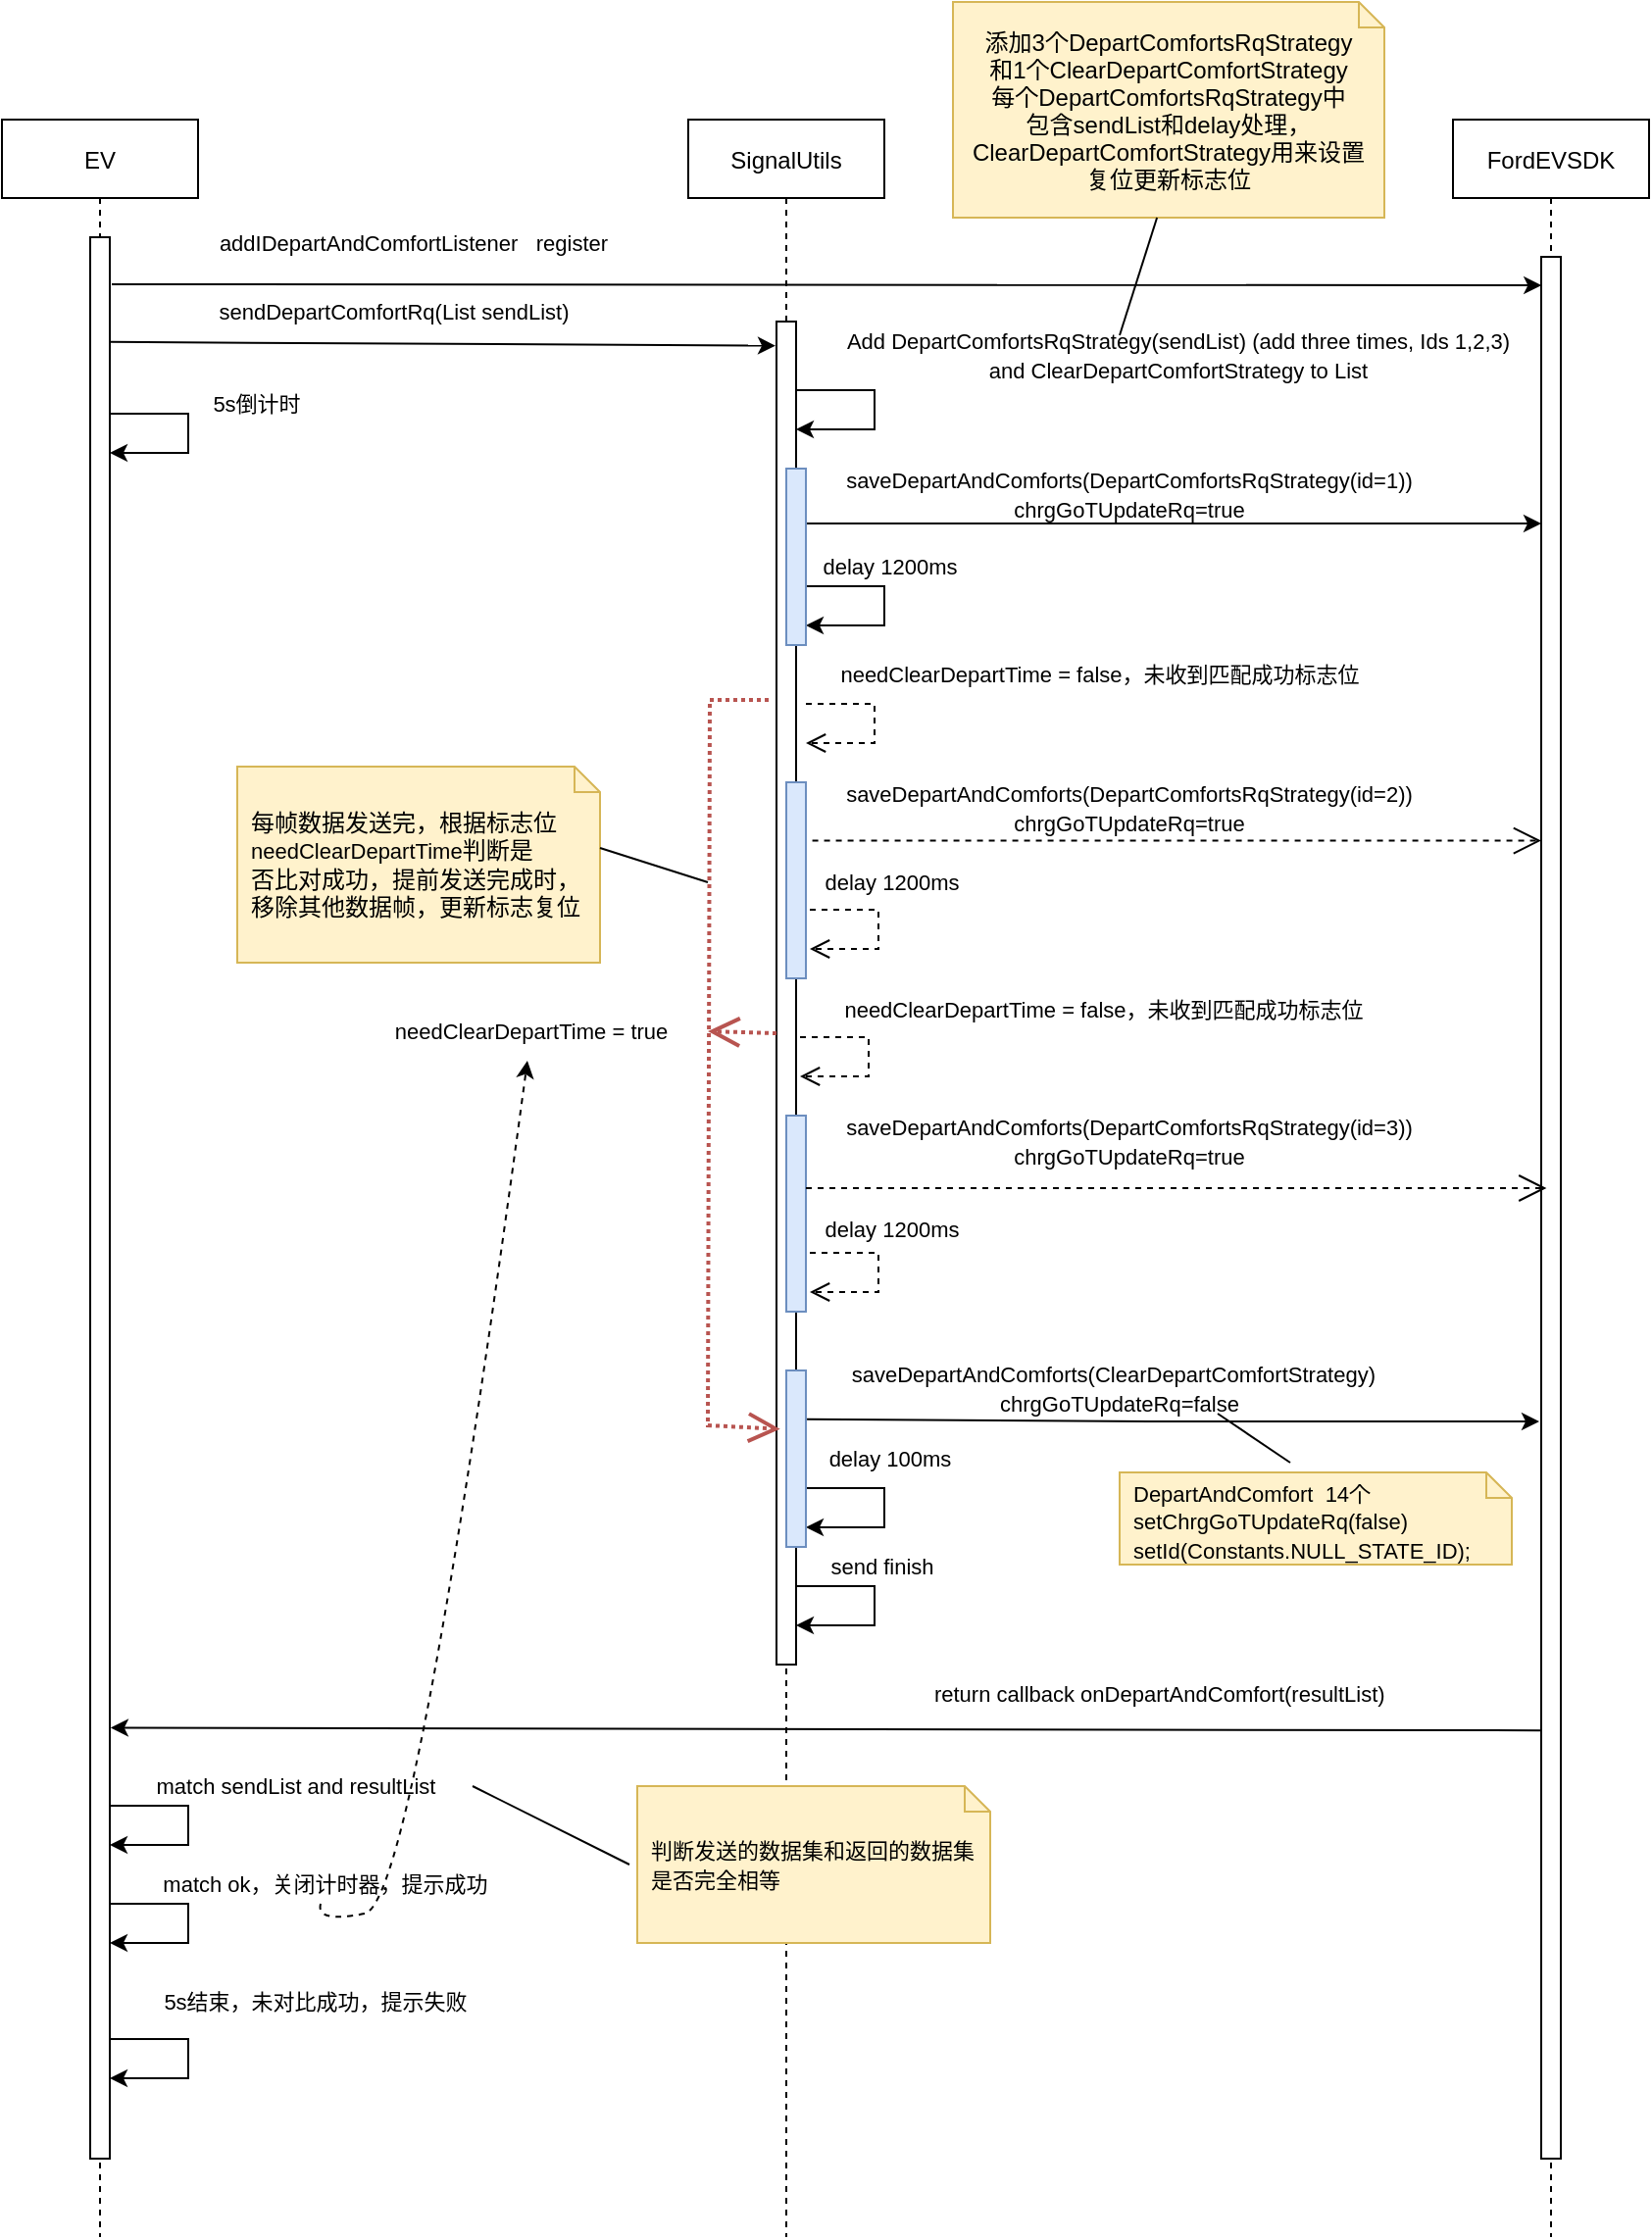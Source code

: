 <mxfile version="17.1.3" type="github" pages="2">
  <diagram id="kgpKYQtTHZ0yAKxKKP6v" name="按时发出">
    <mxGraphModel dx="946" dy="487" grid="1" gridSize="10" guides="1" tooltips="1" connect="1" arrows="1" fold="1" page="1" pageScale="1" pageWidth="827" pageHeight="1169" background="#FFFFFF" math="0" shadow="0">
      <root>
        <mxCell id="0" />
        <mxCell id="1" parent="0" />
        <mxCell id="3nuBFxr9cyL0pnOWT2aG-1" value="EV" style="shape=umlLifeline;perimeter=lifelinePerimeter;container=1;collapsible=0;recursiveResize=0;rounded=0;shadow=0;strokeWidth=1;" parent="1" vertex="1">
          <mxGeometry y="80" width="100" height="1080" as="geometry" />
        </mxCell>
        <mxCell id="3nuBFxr9cyL0pnOWT2aG-2" value="" style="points=[];perimeter=orthogonalPerimeter;rounded=0;shadow=0;strokeWidth=1;" parent="3nuBFxr9cyL0pnOWT2aG-1" vertex="1">
          <mxGeometry x="45" y="60" width="10" height="980" as="geometry" />
        </mxCell>
        <object label="" custom="guaiwuai" placeholders="1" id="u33PJABIVeBGlyHbXben-40">
          <mxCell style="endArrow=classic;html=1;rounded=0;" parent="3nuBFxr9cyL0pnOWT2aG-1" edge="1">
            <mxGeometry width="50" height="50" relative="1" as="geometry">
              <mxPoint x="55" y="860" as="sourcePoint" />
              <mxPoint x="55" y="880" as="targetPoint" />
              <Array as="points">
                <mxPoint x="95" y="860" />
                <mxPoint x="95" y="880" />
              </Array>
            </mxGeometry>
          </mxCell>
        </object>
        <object label="" custom="guaiwuai" placeholders="1" id="u33PJABIVeBGlyHbXben-51">
          <mxCell style="endArrow=classic;html=1;rounded=0;" parent="3nuBFxr9cyL0pnOWT2aG-1" edge="1">
            <mxGeometry width="50" height="50" relative="1" as="geometry">
              <mxPoint x="55" y="150" as="sourcePoint" />
              <mxPoint x="55" y="170" as="targetPoint" />
              <Array as="points">
                <mxPoint x="95" y="150" />
                <mxPoint x="95" y="170" />
              </Array>
            </mxGeometry>
          </mxCell>
        </object>
        <object label="" custom="guaiwuai" placeholders="1" id="u33PJABIVeBGlyHbXben-52">
          <mxCell style="endArrow=classic;html=1;rounded=0;" parent="3nuBFxr9cyL0pnOWT2aG-1" edge="1">
            <mxGeometry width="50" height="50" relative="1" as="geometry">
              <mxPoint x="55" y="979" as="sourcePoint" />
              <mxPoint x="55" y="999" as="targetPoint" />
              <Array as="points">
                <mxPoint x="95" y="979" />
                <mxPoint x="95" y="999" />
              </Array>
            </mxGeometry>
          </mxCell>
        </object>
        <mxCell id="3nuBFxr9cyL0pnOWT2aG-5" value="SignalUtils" style="shape=umlLifeline;perimeter=lifelinePerimeter;container=1;collapsible=0;recursiveResize=0;rounded=0;shadow=0;strokeWidth=1;" parent="1" vertex="1">
          <mxGeometry x="350" y="80" width="100" height="1080" as="geometry" />
        </mxCell>
        <mxCell id="3nuBFxr9cyL0pnOWT2aG-6" value="" style="points=[];perimeter=orthogonalPerimeter;rounded=0;shadow=0;strokeWidth=1;" parent="3nuBFxr9cyL0pnOWT2aG-5" vertex="1">
          <mxGeometry x="45" y="103" width="10" height="685" as="geometry" />
        </mxCell>
        <mxCell id="We_G-KZyb0YQPLkmT-2E-84" value="" style="html=1;verticalAlign=bottom;endArrow=open;dashed=1;endSize=8;rounded=0;labelBackgroundColor=none;fontFamily=Verdana;fontSize=12;fontColor=#000000;" parent="3nuBFxr9cyL0pnOWT2aG-5" edge="1">
          <mxGeometry relative="1" as="geometry">
            <mxPoint x="60" y="298" as="sourcePoint" />
            <mxPoint x="60" y="318" as="targetPoint" />
            <Array as="points">
              <mxPoint x="95" y="298" />
              <mxPoint x="95" y="318" />
            </Array>
          </mxGeometry>
        </mxCell>
        <object label="" custom="guaiwuai" placeholders="1" id="-BcTEHxaipuHjrKjKRAh-2">
          <mxCell style="endArrow=classic;html=1;rounded=0;" parent="3nuBFxr9cyL0pnOWT2aG-5" edge="1">
            <mxGeometry width="50" height="50" relative="1" as="geometry">
              <mxPoint x="60" y="238" as="sourcePoint" />
              <mxPoint x="60" y="258" as="targetPoint" />
              <Array as="points">
                <mxPoint x="100" y="238" />
                <mxPoint x="100" y="258" />
              </Array>
            </mxGeometry>
          </mxCell>
        </object>
        <object label="" custom="guaiwuai" placeholders="1" id="u33PJABIVeBGlyHbXben-1">
          <mxCell style="endArrow=classic;html=1;rounded=0;" parent="3nuBFxr9cyL0pnOWT2aG-5" edge="1">
            <mxGeometry width="50" height="50" relative="1" as="geometry">
              <mxPoint x="55.0" y="138" as="sourcePoint" />
              <mxPoint x="55.0" y="158" as="targetPoint" />
              <Array as="points">
                <mxPoint x="95" y="138" />
                <mxPoint x="95" y="158" />
              </Array>
            </mxGeometry>
          </mxCell>
        </object>
        <mxCell id="u33PJABIVeBGlyHbXben-8" value="" style="html=1;verticalAlign=bottom;endArrow=open;dashed=1;endSize=8;rounded=0;labelBackgroundColor=none;fontFamily=Verdana;fontSize=12;fontColor=#000000;" parent="3nuBFxr9cyL0pnOWT2aG-5" edge="1">
          <mxGeometry relative="1" as="geometry">
            <mxPoint x="62" y="403" as="sourcePoint" />
            <mxPoint x="62" y="423" as="targetPoint" />
            <Array as="points">
              <mxPoint x="97" y="403" />
              <mxPoint x="97" y="423" />
            </Array>
          </mxGeometry>
        </mxCell>
        <mxCell id="u33PJABIVeBGlyHbXben-11" value="" style="html=1;verticalAlign=bottom;endArrow=open;dashed=1;endSize=8;rounded=0;labelBackgroundColor=none;fontFamily=Verdana;fontSize=12;fontColor=#000000;" parent="3nuBFxr9cyL0pnOWT2aG-5" edge="1">
          <mxGeometry relative="1" as="geometry">
            <mxPoint x="57" y="468" as="sourcePoint" />
            <mxPoint x="57" y="488" as="targetPoint" />
            <Array as="points">
              <mxPoint x="92" y="468" />
              <mxPoint x="92" y="488" />
            </Array>
          </mxGeometry>
        </mxCell>
        <mxCell id="u33PJABIVeBGlyHbXben-15" value="" style="html=1;verticalAlign=bottom;endArrow=open;dashed=1;endSize=8;rounded=0;labelBackgroundColor=none;fontFamily=Verdana;fontSize=12;fontColor=#000000;" parent="3nuBFxr9cyL0pnOWT2aG-5" edge="1">
          <mxGeometry relative="1" as="geometry">
            <mxPoint x="62" y="578" as="sourcePoint" />
            <mxPoint x="62" y="598" as="targetPoint" />
            <Array as="points">
              <mxPoint x="97" y="578" />
              <mxPoint x="97" y="598" />
            </Array>
          </mxGeometry>
        </mxCell>
        <object label="" custom="guaiwuai" placeholders="1" id="u33PJABIVeBGlyHbXben-22">
          <mxCell style="endArrow=classic;html=1;rounded=0;" parent="3nuBFxr9cyL0pnOWT2aG-5" edge="1">
            <mxGeometry width="50" height="50" relative="1" as="geometry">
              <mxPoint x="60" y="698" as="sourcePoint" />
              <mxPoint x="60" y="718" as="targetPoint" />
              <Array as="points">
                <mxPoint x="100" y="698" />
                <mxPoint x="100" y="718" />
              </Array>
            </mxGeometry>
          </mxCell>
        </object>
        <mxCell id="u33PJABIVeBGlyHbXben-25" value="" style="endArrow=open;endSize=12;dashed=1;html=1;rounded=0;horizontal=1;fontColor=default;labelBackgroundColor=#00CCCC;fillColor=#f8cecc;strokeColor=#b85450;strokeWidth=2;dashPattern=1 1;entryX=-0.314;entryY=0.332;entryDx=0;entryDy=0;entryPerimeter=0;" parent="3nuBFxr9cyL0pnOWT2aG-5" target="u33PJABIVeBGlyHbXben-31" edge="1">
          <mxGeometry x="-0.037" y="-80" width="160" relative="1" as="geometry">
            <mxPoint x="41" y="296" as="sourcePoint" />
            <mxPoint x="44" y="661.75" as="targetPoint" />
            <Array as="points">
              <mxPoint x="11" y="296" />
              <mxPoint x="10" y="666" />
            </Array>
            <mxPoint y="1" as="offset" />
          </mxGeometry>
        </mxCell>
        <mxCell id="u33PJABIVeBGlyHbXben-26" value="" style="endArrow=open;endSize=12;dashed=1;html=1;rounded=0;fillColor=#f8cecc;strokeColor=#b85450;strokeWidth=2;dashPattern=1 1;" parent="3nuBFxr9cyL0pnOWT2aG-5" edge="1">
          <mxGeometry width="160" relative="1" as="geometry">
            <mxPoint x="45" y="466" as="sourcePoint" />
            <mxPoint x="10" y="465" as="targetPoint" />
          </mxGeometry>
        </mxCell>
        <mxCell id="u33PJABIVeBGlyHbXben-30" value="" style="points=[];perimeter=orthogonalPerimeter;rounded=0;shadow=0;strokeWidth=1;fillColor=#dae8fc;strokeColor=#6c8ebf;" parent="3nuBFxr9cyL0pnOWT2aG-5" vertex="1">
          <mxGeometry x="50" y="508" width="10" height="100" as="geometry" />
        </mxCell>
        <mxCell id="u33PJABIVeBGlyHbXben-31" value="" style="points=[];perimeter=orthogonalPerimeter;rounded=0;shadow=0;strokeWidth=1;fillColor=#dae8fc;strokeColor=#6c8ebf;" parent="3nuBFxr9cyL0pnOWT2aG-5" vertex="1">
          <mxGeometry x="50" y="638" width="10" height="90" as="geometry" />
        </mxCell>
        <object label="" custom="guaiwuai" placeholders="1" id="u33PJABIVeBGlyHbXben-34">
          <mxCell style="endArrow=classic;html=1;rounded=0;" parent="3nuBFxr9cyL0pnOWT2aG-5" edge="1">
            <mxGeometry width="50" height="50" relative="1" as="geometry">
              <mxPoint x="55" y="748" as="sourcePoint" />
              <mxPoint x="55" y="768" as="targetPoint" />
              <Array as="points">
                <mxPoint x="95" y="748" />
                <mxPoint x="95" y="768" />
              </Array>
            </mxGeometry>
          </mxCell>
        </object>
        <mxCell id="We_G-KZyb0YQPLkmT-2E-6" value="FordEVSDK" style="shape=umlLifeline;perimeter=lifelinePerimeter;container=1;collapsible=0;recursiveResize=0;rounded=0;shadow=0;strokeWidth=1;" parent="1" vertex="1">
          <mxGeometry x="740" y="80" width="100" height="1080" as="geometry" />
        </mxCell>
        <mxCell id="We_G-KZyb0YQPLkmT-2E-7" value="" style="points=[];perimeter=orthogonalPerimeter;rounded=0;shadow=0;strokeWidth=1;" parent="We_G-KZyb0YQPLkmT-2E-6" vertex="1">
          <mxGeometry x="45" y="70" width="10" height="970" as="geometry" />
        </mxCell>
        <mxCell id="We_G-KZyb0YQPLkmT-2E-46" value="&lt;span style=&quot;font-size: 11px ; background-color: rgb(255 , 255 , 255) ; line-height: 1.2&quot;&gt;&lt;font face=&quot;Helvetica&quot; style=&quot;line-height: 1&quot;&gt;sendDepartComfortRq(List sendList)&lt;/font&gt;&lt;/span&gt;" style="text;html=1;strokeColor=none;fillColor=none;align=center;verticalAlign=middle;whiteSpace=wrap;rounded=0;labelBackgroundColor=none;fontFamily=Verdana;fontColor=default;" parent="1" vertex="1">
          <mxGeometry x="90" y="165" width="220" height="25" as="geometry" />
        </mxCell>
        <mxCell id="We_G-KZyb0YQPLkmT-2E-49" value="" style="endArrow=classic;html=1;rounded=0;labelBackgroundColor=none;fontFamily=Helvetica;fontColor=default;" parent="1" edge="1">
          <mxGeometry width="50" height="50" relative="1" as="geometry">
            <mxPoint x="405.0" y="286" as="sourcePoint" />
            <mxPoint x="785" y="286" as="targetPoint" />
            <Array as="points">
              <mxPoint x="575" y="286" />
            </Array>
          </mxGeometry>
        </mxCell>
        <mxCell id="We_G-KZyb0YQPLkmT-2E-53" value="&lt;span style=&quot;font-family: &amp;quot;helvetica&amp;quot; ; font-size: 11px&quot;&gt;Add DepartComfortsRqStrategy(sendList) (add three times, Ids 1,2,3)&lt;br&gt;&lt;/span&gt;&lt;span style=&quot;font-family: &amp;quot;helvetica&amp;quot; ; font-size: 11px&quot;&gt;and ClearDepartComfortStrategy to&amp;nbsp;&lt;/span&gt;&lt;span style=&quot;font-family: &amp;quot;helvetica&amp;quot; ; font-size: 11px&quot;&gt;List&lt;/span&gt;" style="text;html=1;strokeColor=none;fillColor=none;align=center;verticalAlign=middle;whiteSpace=wrap;rounded=0;labelBackgroundColor=none;fontFamily=Verdana;fontColor=default;" parent="1" vertex="1">
          <mxGeometry x="410" y="185" width="380" height="30" as="geometry" />
        </mxCell>
        <mxCell id="We_G-KZyb0YQPLkmT-2E-56" value="" style="endArrow=classic;html=1;rounded=0;labelBackgroundColor=none;fontFamily=Helvetica;fontColor=default;entryX=-0.05;entryY=0.018;entryDx=0;entryDy=0;entryPerimeter=0;exitX=1.2;exitY=0.097;exitDx=0;exitDy=0;exitPerimeter=0;" parent="1" target="3nuBFxr9cyL0pnOWT2aG-6" edge="1">
          <mxGeometry width="50" height="50" relative="1" as="geometry">
            <mxPoint x="55" y="193.43" as="sourcePoint" />
            <mxPoint x="393" y="194.44" as="targetPoint" />
          </mxGeometry>
        </mxCell>
        <mxCell id="We_G-KZyb0YQPLkmT-2E-61" value="&lt;span style=&quot;font-size: 11px ; background-color: rgb(255 , 255 , 255) ; line-height: 1.2&quot;&gt;&lt;font face=&quot;Helvetica&quot; style=&quot;line-height: 1&quot;&gt;saveDepartAndComforts(DepartComfortsRqStrategy(id=1)) chrgGoTUpdateRq=true&lt;/font&gt;&lt;/span&gt;" style="text;html=1;strokeColor=none;fillColor=none;align=center;verticalAlign=middle;whiteSpace=wrap;rounded=0;labelBackgroundColor=none;fontFamily=Verdana;fontColor=default;" parent="1" vertex="1">
          <mxGeometry x="400" y="258" width="350" height="25" as="geometry" />
        </mxCell>
        <mxCell id="We_G-KZyb0YQPLkmT-2E-74" value="&lt;span style=&quot;font-size: 11px ; background-color: rgb(255 , 255 , 255) ; line-height: 1.2&quot;&gt;&lt;font face=&quot;Helvetica&quot; style=&quot;line-height: 1&quot;&gt;delay 1200ms&lt;/font&gt;&lt;/span&gt;" style="text;html=1;strokeColor=none;fillColor=none;align=center;verticalAlign=middle;whiteSpace=wrap;rounded=0;labelBackgroundColor=none;fontFamily=Verdana;fontColor=default;" parent="1" vertex="1">
          <mxGeometry x="413" y="297.38" width="80" height="21.25" as="geometry" />
        </mxCell>
        <mxCell id="u33PJABIVeBGlyHbXben-2" value="&lt;span style=&quot;font-size: 11px ; background-color: rgb(255 , 255 , 255) ; line-height: 1.2&quot;&gt;&lt;font face=&quot;Helvetica&quot; style=&quot;line-height: 1&quot;&gt;needClearDepartTime = false，未收到匹配成功标志位&lt;/font&gt;&lt;/span&gt;" style="text;html=1;strokeColor=none;fillColor=none;align=center;verticalAlign=middle;whiteSpace=wrap;rounded=0;labelBackgroundColor=none;fontFamily=Verdana;fontColor=default;" parent="1" vertex="1">
          <mxGeometry x="410" y="348" width="300" height="30" as="geometry" />
        </mxCell>
        <mxCell id="u33PJABIVeBGlyHbXben-4" value="&lt;span style=&quot;font-size: 11px ; background-color: rgb(255 , 255 , 255) ; line-height: 1.2&quot;&gt;&lt;font face=&quot;Helvetica&quot; style=&quot;line-height: 1&quot;&gt;saveDepartAndComforts(DepartComfortsRqStrategy(id=2)) chrgGoTUpdateRq=true&lt;/font&gt;&lt;/span&gt;" style="text;html=1;strokeColor=none;fillColor=none;align=center;verticalAlign=middle;whiteSpace=wrap;rounded=0;labelBackgroundColor=none;fontFamily=Verdana;fontColor=default;" parent="1" vertex="1">
          <mxGeometry x="400" y="418" width="350" height="25" as="geometry" />
        </mxCell>
        <mxCell id="u33PJABIVeBGlyHbXben-5" value="" style="endArrow=open;endSize=12;dashed=1;html=1;rounded=0;exitX=1.229;exitY=0.84;exitDx=0;exitDy=0;exitPerimeter=0;" parent="1" edge="1">
          <mxGeometry width="160" relative="1" as="geometry">
            <mxPoint x="407.29" y="447.8" as="sourcePoint" />
            <mxPoint x="785" y="447.8" as="targetPoint" />
          </mxGeometry>
        </mxCell>
        <mxCell id="u33PJABIVeBGlyHbXben-7" value="&lt;span style=&quot;font-size: 11px ; background-color: rgb(255 , 255 , 255) ; line-height: 1.2&quot;&gt;&lt;font face=&quot;Helvetica&quot; style=&quot;line-height: 1&quot;&gt;delay 1200ms&lt;/font&gt;&lt;/span&gt;" style="text;html=1;strokeColor=none;fillColor=none;align=center;verticalAlign=middle;whiteSpace=wrap;rounded=0;labelBackgroundColor=none;fontFamily=Verdana;fontColor=default;" parent="1" vertex="1">
          <mxGeometry x="414" y="458" width="80" height="21.25" as="geometry" />
        </mxCell>
        <mxCell id="u33PJABIVeBGlyHbXben-10" value="&lt;span style=&quot;font-size: 11px ; background-color: rgb(255 , 255 , 255) ; line-height: 1.2&quot;&gt;&lt;font face=&quot;Helvetica&quot; style=&quot;line-height: 1&quot;&gt;needClearDepartTime = false，未收到匹配成功标志位&lt;/font&gt;&lt;/span&gt;" style="text;html=1;strokeColor=none;fillColor=none;align=center;verticalAlign=middle;whiteSpace=wrap;rounded=0;labelBackgroundColor=none;fontFamily=Verdana;fontColor=default;" parent="1" vertex="1">
          <mxGeometry x="412" y="519" width="300" height="30" as="geometry" />
        </mxCell>
        <mxCell id="u33PJABIVeBGlyHbXben-12" value="&lt;span style=&quot;font-size: 11px ; background-color: rgb(255 , 255 , 255) ; line-height: 1.2&quot;&gt;&lt;font face=&quot;Helvetica&quot; style=&quot;line-height: 1&quot;&gt;saveDepartAndComforts(DepartComfortsRqStrategy(id=3)) chrgGoTUpdateRq=true&lt;/font&gt;&lt;/span&gt;" style="text;html=1;strokeColor=none;fillColor=none;align=center;verticalAlign=middle;whiteSpace=wrap;rounded=0;labelBackgroundColor=none;fontFamily=Verdana;fontColor=default;" parent="1" vertex="1">
          <mxGeometry x="400" y="588" width="350" height="25" as="geometry" />
        </mxCell>
        <mxCell id="u33PJABIVeBGlyHbXben-13" value="" style="endArrow=open;endSize=12;dashed=1;html=1;rounded=0;exitX=1.229;exitY=0.84;exitDx=0;exitDy=0;exitPerimeter=0;" parent="1" edge="1">
          <mxGeometry width="160" relative="1" as="geometry">
            <mxPoint x="410.0" y="625.0" as="sourcePoint" />
            <mxPoint x="787.71" y="625.0" as="targetPoint" />
          </mxGeometry>
        </mxCell>
        <mxCell id="u33PJABIVeBGlyHbXben-14" value="&lt;span style=&quot;font-size: 11px ; background-color: rgb(255 , 255 , 255) ; line-height: 1.2&quot;&gt;&lt;font face=&quot;Helvetica&quot; style=&quot;line-height: 1&quot;&gt;delay 1200ms&lt;/font&gt;&lt;/span&gt;" style="text;html=1;strokeColor=none;fillColor=none;align=center;verticalAlign=middle;whiteSpace=wrap;rounded=0;labelBackgroundColor=none;fontFamily=Verdana;fontColor=default;" parent="1" vertex="1">
          <mxGeometry x="414" y="635" width="80" height="21.25" as="geometry" />
        </mxCell>
        <mxCell id="u33PJABIVeBGlyHbXben-16" value="&lt;span style=&quot;font-size: 11px ; background-color: rgb(255 , 255 , 255) ; line-height: 1.2&quot;&gt;&lt;font face=&quot;Helvetica&quot; style=&quot;line-height: 1&quot;&gt;saveDepartAndComforts(ClearDepartComfortStrategy)&amp;nbsp;&amp;nbsp;&lt;br&gt;chrgGoTUpdateRq=false&lt;br&gt;&lt;/font&gt;&lt;/span&gt;" style="text;html=1;strokeColor=none;fillColor=none;align=center;verticalAlign=middle;whiteSpace=wrap;rounded=0;labelBackgroundColor=none;fontFamily=Verdana;fontColor=default;" parent="1" vertex="1">
          <mxGeometry x="420" y="712" width="300" height="30" as="geometry" />
        </mxCell>
        <mxCell id="u33PJABIVeBGlyHbXben-17" value="" style="endArrow=classic;html=1;rounded=0;labelBackgroundColor=none;fontFamily=Helvetica;fontColor=default;exitX=1.053;exitY=0.21;exitDx=0;exitDy=0;exitPerimeter=0;" parent="1" edge="1">
          <mxGeometry width="50" height="50" relative="1" as="geometry">
            <mxPoint x="410.53" y="742.9" as="sourcePoint" />
            <mxPoint x="784" y="744" as="targetPoint" />
            <Array as="points">
              <mxPoint x="585" y="744" />
            </Array>
          </mxGeometry>
        </mxCell>
        <mxCell id="u33PJABIVeBGlyHbXben-20" value="&lt;span style=&quot;font-size: 11px ; background-color: rgb(255 , 255 , 255) ; line-height: 1.2&quot;&gt;&lt;font face=&quot;Helvetica&quot; style=&quot;line-height: 1&quot;&gt;delay 100ms&lt;/font&gt;&lt;/span&gt;" style="text;html=1;strokeColor=none;fillColor=none;align=center;verticalAlign=middle;whiteSpace=wrap;rounded=0;labelBackgroundColor=none;fontFamily=Verdana;fontColor=default;" parent="1" vertex="1">
          <mxGeometry x="408" y="753" width="90" height="20" as="geometry" />
        </mxCell>
        <mxCell id="u33PJABIVeBGlyHbXben-27" value="&lt;span style=&quot;font-size: 11px ; background-color: rgb(255 , 255 , 255)&quot;&gt;needClearDepartTime = true&lt;/span&gt;" style="text;html=1;strokeColor=none;fillColor=none;align=center;verticalAlign=middle;whiteSpace=wrap;rounded=0;fontColor=default;" parent="1" vertex="1">
          <mxGeometry x="190" y="530" width="160" height="30" as="geometry" />
        </mxCell>
        <mxCell id="3nuBFxr9cyL0pnOWT2aG-4" value="" style="points=[];perimeter=orthogonalPerimeter;rounded=0;shadow=0;strokeWidth=1;fillColor=#dae8fc;strokeColor=#6c8ebf;" parent="1" vertex="1">
          <mxGeometry x="400" y="258" width="10" height="90" as="geometry" />
        </mxCell>
        <mxCell id="u33PJABIVeBGlyHbXben-29" value="" style="points=[];perimeter=orthogonalPerimeter;rounded=0;shadow=0;strokeWidth=1;fillColor=#dae8fc;strokeColor=#6c8ebf;" parent="1" vertex="1">
          <mxGeometry x="400" y="418" width="10" height="100" as="geometry" />
        </mxCell>
        <mxCell id="u33PJABIVeBGlyHbXben-33" value="" style="endArrow=classic;html=1;rounded=1;labelBackgroundColor=#00CCCC;labelBorderColor=#FF00FF;fontColor=default;strokeWidth=1;entryX=1.043;entryY=0.848;entryDx=0;entryDy=0;entryPerimeter=0;exitX=0.043;exitY=0.922;exitDx=0;exitDy=0;exitPerimeter=0;" parent="1" edge="1">
          <mxGeometry width="50" height="50" relative="1" as="geometry">
            <mxPoint x="785.43" y="901.6" as="sourcePoint" />
            <mxPoint x="55.43" y="900.24" as="targetPoint" />
          </mxGeometry>
        </mxCell>
        <mxCell id="u33PJABIVeBGlyHbXben-35" value="&lt;font face=&quot;Helvetica&quot;&gt;&lt;span style=&quot;font-size: 11px ; background-color: rgb(255 , 255 , 255)&quot;&gt;send finish&lt;/span&gt;&lt;/font&gt;" style="text;html=1;strokeColor=none;fillColor=none;align=center;verticalAlign=middle;whiteSpace=wrap;rounded=0;labelBackgroundColor=none;fontFamily=Verdana;fontColor=default;" parent="1" vertex="1">
          <mxGeometry x="404" y="808" width="90" height="20" as="geometry" />
        </mxCell>
        <mxCell id="u33PJABIVeBGlyHbXben-36" value="" style="endArrow=classic;html=1;rounded=0;labelBackgroundColor=none;fontFamily=Helvetica;fontColor=default;exitX=1.2;exitY=0.097;exitDx=0;exitDy=0;exitPerimeter=0;entryX=0.012;entryY=0.015;entryDx=0;entryDy=0;entryPerimeter=0;" parent="1" target="We_G-KZyb0YQPLkmT-2E-7" edge="1">
          <mxGeometry width="50" height="50" relative="1" as="geometry">
            <mxPoint x="56" y="163.99" as="sourcePoint" />
            <mxPoint x="780" y="164" as="targetPoint" />
          </mxGeometry>
        </mxCell>
        <mxCell id="u33PJABIVeBGlyHbXben-37" value="&lt;span style=&quot;font-size: 11px ; background-color: rgb(255 , 255 , 255) ; line-height: 1.2&quot;&gt;&lt;font face=&quot;Helvetica&quot; style=&quot;line-height: 1&quot;&gt;addIDepartAndComfortListener&amp;nbsp; &amp;nbsp;register&lt;/font&gt;&lt;/span&gt;" style="text;html=1;strokeColor=none;fillColor=none;align=center;verticalAlign=middle;whiteSpace=wrap;rounded=0;labelBackgroundColor=none;fontFamily=Verdana;fontColor=default;" parent="1" vertex="1">
          <mxGeometry x="80" y="130" width="260" height="25" as="geometry" />
        </mxCell>
        <mxCell id="u33PJABIVeBGlyHbXben-39" value="&lt;span style=&quot;font-size: 11px ; background-color: rgb(255 , 255 , 255) ; line-height: 1.2&quot;&gt;&lt;font face=&quot;Helvetica&quot; style=&quot;line-height: 1&quot;&gt;return callback onDepartAndComfort(resultList)&amp;nbsp; &amp;nbsp;&lt;br&gt;&lt;/font&gt;&lt;/span&gt;" style="text;html=1;strokeColor=none;fillColor=none;align=center;verticalAlign=middle;whiteSpace=wrap;rounded=0;labelBackgroundColor=none;fontFamily=Verdana;fontColor=default;" parent="1" vertex="1">
          <mxGeometry x="400" y="870" width="390" height="25" as="geometry" />
        </mxCell>
        <mxCell id="u33PJABIVeBGlyHbXben-41" value="&lt;font face=&quot;Helvetica&quot;&gt;&lt;span style=&quot;font-size: 11px&quot;&gt;match sendList and resultList&lt;/span&gt;&lt;/font&gt;" style="text;html=1;strokeColor=none;fillColor=none;align=center;verticalAlign=middle;whiteSpace=wrap;rounded=0;labelBackgroundColor=none;fontFamily=Verdana;fontColor=default;" parent="1" vertex="1">
          <mxGeometry x="60" y="920" width="180" height="20" as="geometry" />
        </mxCell>
        <object label="" custom="guaiwuai" placeholders="1" id="u33PJABIVeBGlyHbXben-42">
          <mxCell style="endArrow=classic;html=1;rounded=0;" parent="1" edge="1">
            <mxGeometry width="50" height="50" relative="1" as="geometry">
              <mxPoint x="55" y="990" as="sourcePoint" />
              <mxPoint x="55" y="1010" as="targetPoint" />
              <Array as="points">
                <mxPoint x="95" y="990" />
                <mxPoint x="95" y="1010" />
              </Array>
            </mxGeometry>
          </mxCell>
        </object>
        <mxCell id="u33PJABIVeBGlyHbXben-43" value="&lt;font face=&quot;Helvetica&quot;&gt;&lt;span style=&quot;font-size: 11px&quot;&gt;match ok，关闭计时器，提示成功&lt;/span&gt;&lt;/font&gt;" style="text;html=1;strokeColor=none;fillColor=none;align=center;verticalAlign=middle;whiteSpace=wrap;rounded=0;labelBackgroundColor=none;fontFamily=Verdana;fontColor=default;" parent="1" vertex="1">
          <mxGeometry x="70" y="970" width="190" height="20" as="geometry" />
        </mxCell>
        <mxCell id="u33PJABIVeBGlyHbXben-47" value="" style="curved=1;endArrow=classic;html=1;rounded=1;labelBackgroundColor=#00CCCC;labelBorderColor=#FF00FF;fontColor=default;strokeWidth=1;dashed=1;" parent="1" source="u33PJABIVeBGlyHbXben-43" target="u33PJABIVeBGlyHbXben-27" edge="1">
          <mxGeometry width="50" height="50" relative="1" as="geometry">
            <mxPoint x="210" y="1040" as="sourcePoint" />
            <mxPoint x="260" y="990" as="targetPoint" />
            <Array as="points">
              <mxPoint x="160" y="1000" />
              <mxPoint x="210" y="990" />
            </Array>
          </mxGeometry>
        </mxCell>
        <mxCell id="u33PJABIVeBGlyHbXben-50" value="&lt;font face=&quot;Helvetica&quot;&gt;&lt;span style=&quot;font-size: 11px&quot;&gt;5s倒计时&lt;/span&gt;&lt;/font&gt;" style="text;html=1;strokeColor=none;fillColor=none;align=center;verticalAlign=middle;whiteSpace=wrap;rounded=0;labelBackgroundColor=none;fontFamily=Verdana;fontColor=default;" parent="1" vertex="1">
          <mxGeometry x="40" y="215" width="180" height="20" as="geometry" />
        </mxCell>
        <mxCell id="u33PJABIVeBGlyHbXben-54" value="&lt;font face=&quot;Helvetica&quot;&gt;&lt;span style=&quot;font-size: 11px&quot;&gt;5s结束，未对比成功，提示失败&lt;/span&gt;&lt;/font&gt;" style="text;html=1;strokeColor=none;fillColor=none;align=center;verticalAlign=middle;whiteSpace=wrap;rounded=0;labelBackgroundColor=none;fontFamily=Verdana;fontColor=default;" parent="1" vertex="1">
          <mxGeometry x="70" y="1030" width="180" height="20" as="geometry" />
        </mxCell>
        <mxCell id="oxVtvyuFJJ44SYQJUMJw-1" value="&lt;h1&gt;&lt;br&gt;&lt;/h1&gt;" style="text;html=1;strokeColor=none;fillColor=none;spacing=5;spacingTop=-20;whiteSpace=wrap;overflow=hidden;rounded=0;" vertex="1" parent="1">
          <mxGeometry x="510" y="30" width="190" height="120" as="geometry" />
        </mxCell>
        <mxCell id="oxVtvyuFJJ44SYQJUMJw-2" value="" style="shape=mxgraph.bpmn.data;labelPosition=center;verticalLabelPosition=bottom;align=center;verticalAlign=top;whiteSpace=wrap;size=13;html=1;fillColor=#fff2cc;strokeColor=#d6b656;" vertex="1" parent="1">
          <mxGeometry x="485" y="20" width="220" height="110" as="geometry" />
        </mxCell>
        <mxCell id="oxVtvyuFJJ44SYQJUMJw-3" value="添加3个DepartComfortsRqStrategy&#xa;和1个ClearDepartComfortStrategy&#xa;每个DepartComfortsRqStrategy中&#xa;包含sendList和delay处理，&#xa;ClearDepartComfortStrategy用来设置&#xa;复位更新标志位" style="text;strokeColor=none;fillColor=none;align=center;verticalAlign=middle;rounded=0;labelBackgroundColor=none;" vertex="1" parent="1">
          <mxGeometry x="485" y="50" width="220" height="50" as="geometry" />
        </mxCell>
        <mxCell id="oxVtvyuFJJ44SYQJUMJw-4" value="" style="endArrow=none;html=1;rounded=0;entryX=0.473;entryY=1;entryDx=0;entryDy=0;entryPerimeter=0;" edge="1" parent="1" target="oxVtvyuFJJ44SYQJUMJw-2">
          <mxGeometry width="50" height="50" relative="1" as="geometry">
            <mxPoint x="570" y="190" as="sourcePoint" />
            <mxPoint x="620" y="140" as="targetPoint" />
          </mxGeometry>
        </mxCell>
        <mxCell id="vOnjR2fJCondQJK2BBn4-1" value="" style="shape=mxgraph.bpmn.data;labelPosition=center;verticalLabelPosition=bottom;align=center;verticalAlign=top;whiteSpace=wrap;size=13;html=1;fillColor=#fff2cc;strokeColor=#d6b656;" vertex="1" parent="1">
          <mxGeometry x="120" y="410" width="185" height="100" as="geometry" />
        </mxCell>
        <mxCell id="vOnjR2fJCondQJK2BBn4-2" value="每帧数据发送完，根据标志位&lt;span style=&quot;font-size: 11px ; text-align: center&quot;&gt;needClearDepartTime&lt;/span&gt;判断是&lt;br&gt;否比对成功，提前发送完成时，移除其他数据帧，更新标志复位" style="text;strokeColor=none;fillColor=none;align=left;verticalAlign=middle;rounded=0;whiteSpace=wrap;html=1;" vertex="1" parent="1">
          <mxGeometry x="125" y="429" width="175" height="62" as="geometry" />
        </mxCell>
        <mxCell id="vOnjR2fJCondQJK2BBn4-3" value="" style="endArrow=none;html=1;rounded=0;entryX=0.395;entryY=1.005;entryDx=0;entryDy=0;entryPerimeter=0;" edge="1" parent="1">
          <mxGeometry width="50" height="50" relative="1" as="geometry">
            <mxPoint x="360" y="469" as="sourcePoint" />
            <mxPoint x="304.995" y="451.5" as="targetPoint" />
          </mxGeometry>
        </mxCell>
        <mxCell id="Lxb_p8OgJYg8C898FuBq-1" value="" style="shape=mxgraph.bpmn.data;labelPosition=center;verticalLabelPosition=bottom;align=center;verticalAlign=top;whiteSpace=wrap;size=13;html=1;fillColor=#fff2cc;strokeColor=#d6b656;" vertex="1" parent="1">
          <mxGeometry x="324" y="930" width="180" height="80" as="geometry" />
        </mxCell>
        <mxCell id="Lxb_p8OgJYg8C898FuBq-2" value="&lt;font face=&quot;Helvetica&quot; style=&quot;text-align: center&quot;&gt;&lt;span style=&quot;font-size: 11px&quot;&gt;判断&lt;/span&gt;&lt;/font&gt;&lt;span style=&quot;font-size: 11px ; text-align: center ; font-family: &amp;#34;helvetica&amp;#34;&quot;&gt;发送的数据集和返回的数据集是否完全相等&lt;/span&gt;" style="text;strokeColor=none;fillColor=none;align=left;verticalAlign=middle;rounded=0;whiteSpace=wrap;html=1;" vertex="1" parent="1">
          <mxGeometry x="329" y="939" width="175" height="62" as="geometry" />
        </mxCell>
        <mxCell id="Lxb_p8OgJYg8C898FuBq-3" value="" style="endArrow=none;html=1;rounded=0;exitX=1;exitY=0.5;exitDx=0;exitDy=0;" edge="1" parent="1" source="u33PJABIVeBGlyHbXben-41">
          <mxGeometry width="50" height="50" relative="1" as="geometry">
            <mxPoint x="230" y="980" as="sourcePoint" />
            <mxPoint x="320" y="970" as="targetPoint" />
          </mxGeometry>
        </mxCell>
        <mxCell id="egq_3MFOjjR9sNg6Ni79-1" value="" style="shape=mxgraph.bpmn.data;labelPosition=center;verticalLabelPosition=bottom;align=center;verticalAlign=top;whiteSpace=wrap;size=13;html=1;fillColor=#fff2cc;strokeColor=#d6b656;" vertex="1" parent="1">
          <mxGeometry x="570" y="770" width="200" height="47" as="geometry" />
        </mxCell>
        <mxCell id="egq_3MFOjjR9sNg6Ni79-2" value="&lt;span style=&quot;font-size: 11px&quot;&gt;DepartAndComfort&amp;nbsp; 14个&lt;/span&gt;&lt;div&gt;&lt;span style=&quot;font-size: 11px&quot;&gt;setChrgGoTUpdateRq(false)&lt;/span&gt;&lt;br&gt;&lt;/div&gt;&lt;div&gt;&lt;span&gt;&lt;span style=&quot;font-size: 11px&quot;&gt;setId(Constants.NULL_STATE_ID);&lt;/span&gt;&lt;br&gt;&lt;/span&gt;&lt;/div&gt;" style="text;strokeColor=none;fillColor=none;align=left;verticalAlign=middle;rounded=0;whiteSpace=wrap;html=1;" vertex="1" parent="1">
          <mxGeometry x="575" y="773" width="175" height="44" as="geometry" />
        </mxCell>
        <mxCell id="egq_3MFOjjR9sNg6Ni79-3" value="" style="endArrow=none;html=1;rounded=0;exitX=0.435;exitY=-0.106;exitDx=0;exitDy=0;exitPerimeter=0;" edge="1" parent="1" source="egq_3MFOjjR9sNg6Ni79-1">
          <mxGeometry width="50" height="50" relative="1" as="geometry">
            <mxPoint x="630" y="800" as="sourcePoint" />
            <mxPoint x="620" y="740" as="targetPoint" />
          </mxGeometry>
        </mxCell>
      </root>
    </mxGraphModel>
  </diagram>
  <diagram id="k73rmPaJvsIZFfdMMrzq" name="预约充电">
    <mxGraphModel dx="946" dy="487" grid="1" gridSize="10" guides="1" tooltips="1" connect="1" arrows="1" fold="1" page="1" pageScale="1" pageWidth="827" pageHeight="1169" math="0" shadow="0">
      <root>
        <mxCell id="mEOgrYx-svWfFPejbQJb-0" />
        <mxCell id="mEOgrYx-svWfFPejbQJb-1" parent="mEOgrYx-svWfFPejbQJb-0" />
        <mxCell id="mEOgrYx-svWfFPejbQJb-2" value="按时出发" style="shape=umlLifeline;perimeter=lifelinePerimeter;container=1;collapsible=0;recursiveResize=0;rounded=0;shadow=0;strokeWidth=1;" parent="mEOgrYx-svWfFPejbQJb-1" vertex="1">
          <mxGeometry y="80" width="100" height="1080" as="geometry" />
        </mxCell>
        <mxCell id="mEOgrYx-svWfFPejbQJb-3" value="" style="points=[];perimeter=orthogonalPerimeter;rounded=0;shadow=0;strokeWidth=1;" parent="mEOgrYx-svWfFPejbQJb-2" vertex="1">
          <mxGeometry x="45" y="60" width="10" height="980" as="geometry" />
        </mxCell>
        <object label="" custom="guaiwuai" placeholders="1" id="mEOgrYx-svWfFPejbQJb-4">
          <mxCell style="endArrow=classic;html=1;rounded=0;" parent="mEOgrYx-svWfFPejbQJb-2" edge="1">
            <mxGeometry width="50" height="50" relative="1" as="geometry">
              <mxPoint x="55" y="860" as="sourcePoint" />
              <mxPoint x="55" y="880" as="targetPoint" />
              <Array as="points">
                <mxPoint x="95" y="860" />
                <mxPoint x="95" y="880" />
              </Array>
            </mxGeometry>
          </mxCell>
        </object>
        <object label="" custom="guaiwuai" placeholders="1" id="mEOgrYx-svWfFPejbQJb-5">
          <mxCell style="endArrow=classic;html=1;rounded=0;" parent="mEOgrYx-svWfFPejbQJb-2" edge="1">
            <mxGeometry width="50" height="50" relative="1" as="geometry">
              <mxPoint x="55" y="150" as="sourcePoint" />
              <mxPoint x="55" y="170" as="targetPoint" />
              <Array as="points">
                <mxPoint x="95" y="150" />
                <mxPoint x="95" y="170" />
              </Array>
            </mxGeometry>
          </mxCell>
        </object>
        <object label="" custom="guaiwuai" placeholders="1" id="mEOgrYx-svWfFPejbQJb-6">
          <mxCell style="endArrow=classic;html=1;rounded=0;" parent="mEOgrYx-svWfFPejbQJb-2" edge="1">
            <mxGeometry width="50" height="50" relative="1" as="geometry">
              <mxPoint x="55" y="979" as="sourcePoint" />
              <mxPoint x="55" y="999" as="targetPoint" />
              <Array as="points">
                <mxPoint x="95" y="979" />
                <mxPoint x="95" y="999" />
              </Array>
            </mxGeometry>
          </mxCell>
        </object>
        <mxCell id="mEOgrYx-svWfFPejbQJb-7" value="SignalUtils" style="shape=umlLifeline;perimeter=lifelinePerimeter;container=1;collapsible=0;recursiveResize=0;rounded=0;shadow=0;strokeWidth=1;" parent="mEOgrYx-svWfFPejbQJb-1" vertex="1">
          <mxGeometry x="350" y="80" width="100" height="1080" as="geometry" />
        </mxCell>
        <mxCell id="mEOgrYx-svWfFPejbQJb-8" value="" style="points=[];perimeter=orthogonalPerimeter;rounded=0;shadow=0;strokeWidth=1;" parent="mEOgrYx-svWfFPejbQJb-7" vertex="1">
          <mxGeometry x="45" y="103" width="10" height="685" as="geometry" />
        </mxCell>
        <mxCell id="mEOgrYx-svWfFPejbQJb-9" value="" style="html=1;verticalAlign=bottom;endArrow=open;dashed=1;endSize=8;rounded=0;labelBackgroundColor=none;fontFamily=Verdana;fontSize=12;fontColor=#000000;" parent="mEOgrYx-svWfFPejbQJb-7" edge="1">
          <mxGeometry relative="1" as="geometry">
            <mxPoint x="60" y="298" as="sourcePoint" />
            <mxPoint x="60" y="318" as="targetPoint" />
            <Array as="points">
              <mxPoint x="95" y="298" />
              <mxPoint x="95" y="318" />
            </Array>
          </mxGeometry>
        </mxCell>
        <object label="" custom="guaiwuai" placeholders="1" id="mEOgrYx-svWfFPejbQJb-10">
          <mxCell style="endArrow=classic;html=1;rounded=0;" parent="mEOgrYx-svWfFPejbQJb-7" edge="1">
            <mxGeometry width="50" height="50" relative="1" as="geometry">
              <mxPoint x="60" y="238" as="sourcePoint" />
              <mxPoint x="60" y="258" as="targetPoint" />
              <Array as="points">
                <mxPoint x="100" y="238" />
                <mxPoint x="100" y="258" />
              </Array>
            </mxGeometry>
          </mxCell>
        </object>
        <object label="" custom="guaiwuai" placeholders="1" id="mEOgrYx-svWfFPejbQJb-11">
          <mxCell style="endArrow=classic;html=1;rounded=0;" parent="mEOgrYx-svWfFPejbQJb-7" edge="1">
            <mxGeometry width="50" height="50" relative="1" as="geometry">
              <mxPoint x="55.0" y="138" as="sourcePoint" />
              <mxPoint x="55.0" y="158" as="targetPoint" />
              <Array as="points">
                <mxPoint x="95" y="138" />
                <mxPoint x="95" y="158" />
              </Array>
            </mxGeometry>
          </mxCell>
        </object>
        <mxCell id="mEOgrYx-svWfFPejbQJb-12" value="" style="html=1;verticalAlign=bottom;endArrow=open;dashed=1;endSize=8;rounded=0;labelBackgroundColor=none;fontFamily=Verdana;fontSize=12;fontColor=#000000;" parent="mEOgrYx-svWfFPejbQJb-7" edge="1">
          <mxGeometry relative="1" as="geometry">
            <mxPoint x="62" y="403" as="sourcePoint" />
            <mxPoint x="62" y="423" as="targetPoint" />
            <Array as="points">
              <mxPoint x="97" y="403" />
              <mxPoint x="97" y="423" />
            </Array>
          </mxGeometry>
        </mxCell>
        <mxCell id="mEOgrYx-svWfFPejbQJb-13" value="" style="html=1;verticalAlign=bottom;endArrow=open;dashed=1;endSize=8;rounded=0;labelBackgroundColor=none;fontFamily=Verdana;fontSize=12;fontColor=#000000;" parent="mEOgrYx-svWfFPejbQJb-7" edge="1">
          <mxGeometry relative="1" as="geometry">
            <mxPoint x="57" y="468" as="sourcePoint" />
            <mxPoint x="57" y="488" as="targetPoint" />
            <Array as="points">
              <mxPoint x="92" y="468" />
              <mxPoint x="92" y="488" />
            </Array>
          </mxGeometry>
        </mxCell>
        <mxCell id="mEOgrYx-svWfFPejbQJb-14" value="" style="html=1;verticalAlign=bottom;endArrow=open;dashed=1;endSize=8;rounded=0;labelBackgroundColor=none;fontFamily=Verdana;fontSize=12;fontColor=#000000;" parent="mEOgrYx-svWfFPejbQJb-7" edge="1">
          <mxGeometry relative="1" as="geometry">
            <mxPoint x="62" y="578" as="sourcePoint" />
            <mxPoint x="62" y="598" as="targetPoint" />
            <Array as="points">
              <mxPoint x="97" y="578" />
              <mxPoint x="97" y="598" />
            </Array>
          </mxGeometry>
        </mxCell>
        <object label="" custom="guaiwuai" placeholders="1" id="mEOgrYx-svWfFPejbQJb-15">
          <mxCell style="endArrow=classic;html=1;rounded=0;" parent="mEOgrYx-svWfFPejbQJb-7" edge="1">
            <mxGeometry width="50" height="50" relative="1" as="geometry">
              <mxPoint x="60" y="698" as="sourcePoint" />
              <mxPoint x="60" y="718" as="targetPoint" />
              <Array as="points">
                <mxPoint x="100" y="698" />
                <mxPoint x="100" y="718" />
              </Array>
            </mxGeometry>
          </mxCell>
        </object>
        <mxCell id="mEOgrYx-svWfFPejbQJb-16" value="" style="endArrow=open;endSize=12;dashed=1;html=1;rounded=0;horizontal=1;fontColor=default;labelBackgroundColor=#00CCCC;fillColor=#f8cecc;strokeColor=#b85450;strokeWidth=2;dashPattern=1 1;entryX=-0.314;entryY=0.332;entryDx=0;entryDy=0;entryPerimeter=0;" parent="mEOgrYx-svWfFPejbQJb-7" target="mEOgrYx-svWfFPejbQJb-19" edge="1">
          <mxGeometry x="-0.037" y="-80" width="160" relative="1" as="geometry">
            <mxPoint x="41" y="296" as="sourcePoint" />
            <mxPoint x="44" y="661.75" as="targetPoint" />
            <Array as="points">
              <mxPoint x="11" y="296" />
              <mxPoint x="10" y="666" />
            </Array>
            <mxPoint y="1" as="offset" />
          </mxGeometry>
        </mxCell>
        <mxCell id="mEOgrYx-svWfFPejbQJb-17" value="" style="endArrow=open;endSize=12;dashed=1;html=1;rounded=0;fillColor=#f8cecc;strokeColor=#b85450;strokeWidth=2;dashPattern=1 1;" parent="mEOgrYx-svWfFPejbQJb-7" edge="1">
          <mxGeometry width="160" relative="1" as="geometry">
            <mxPoint x="45" y="466" as="sourcePoint" />
            <mxPoint x="10" y="465" as="targetPoint" />
          </mxGeometry>
        </mxCell>
        <mxCell id="mEOgrYx-svWfFPejbQJb-18" value="" style="points=[];perimeter=orthogonalPerimeter;rounded=0;shadow=0;strokeWidth=1;fillColor=#dae8fc;strokeColor=#6c8ebf;" parent="mEOgrYx-svWfFPejbQJb-7" vertex="1">
          <mxGeometry x="50" y="508" width="10" height="100" as="geometry" />
        </mxCell>
        <mxCell id="mEOgrYx-svWfFPejbQJb-19" value="" style="points=[];perimeter=orthogonalPerimeter;rounded=0;shadow=0;strokeWidth=1;fillColor=#dae8fc;strokeColor=#6c8ebf;" parent="mEOgrYx-svWfFPejbQJb-7" vertex="1">
          <mxGeometry x="50" y="638" width="10" height="90" as="geometry" />
        </mxCell>
        <object label="" custom="guaiwuai" placeholders="1" id="mEOgrYx-svWfFPejbQJb-20">
          <mxCell style="endArrow=classic;html=1;rounded=0;" parent="mEOgrYx-svWfFPejbQJb-7" edge="1">
            <mxGeometry width="50" height="50" relative="1" as="geometry">
              <mxPoint x="55" y="748" as="sourcePoint" />
              <mxPoint x="55" y="768" as="targetPoint" />
              <Array as="points">
                <mxPoint x="95" y="748" />
                <mxPoint x="95" y="768" />
              </Array>
            </mxGeometry>
          </mxCell>
        </object>
        <mxCell id="mEOgrYx-svWfFPejbQJb-21" value="FordEVSDK" style="shape=umlLifeline;perimeter=lifelinePerimeter;container=1;collapsible=0;recursiveResize=0;rounded=0;shadow=0;strokeWidth=1;" parent="mEOgrYx-svWfFPejbQJb-1" vertex="1">
          <mxGeometry x="740" y="80" width="100" height="1080" as="geometry" />
        </mxCell>
        <mxCell id="mEOgrYx-svWfFPejbQJb-22" value="" style="points=[];perimeter=orthogonalPerimeter;rounded=0;shadow=0;strokeWidth=1;" parent="mEOgrYx-svWfFPejbQJb-21" vertex="1">
          <mxGeometry x="45" y="70" width="10" height="970" as="geometry" />
        </mxCell>
        <mxCell id="mEOgrYx-svWfFPejbQJb-23" value="&lt;span style=&quot;font-size: 11px ; background-color: rgb(255 , 255 , 255) ; line-height: 1.2&quot;&gt;&lt;font face=&quot;Helvetica&quot; style=&quot;line-height: 1&quot;&gt;sendChargePlan(ChargePlan sendChangePlan)&lt;/font&gt;&lt;/span&gt;" style="text;html=1;strokeColor=none;fillColor=none;align=center;verticalAlign=middle;whiteSpace=wrap;rounded=0;labelBackgroundColor=none;fontFamily=Verdana;fontColor=default;" parent="mEOgrYx-svWfFPejbQJb-1" vertex="1">
          <mxGeometry x="90" y="165" width="270" height="25" as="geometry" />
        </mxCell>
        <mxCell id="mEOgrYx-svWfFPejbQJb-24" value="" style="endArrow=classic;html=1;rounded=0;labelBackgroundColor=none;fontFamily=Helvetica;fontColor=default;" parent="mEOgrYx-svWfFPejbQJb-1" edge="1">
          <mxGeometry width="50" height="50" relative="1" as="geometry">
            <mxPoint x="405.0" y="286" as="sourcePoint" />
            <mxPoint x="785" y="286" as="targetPoint" />
            <Array as="points">
              <mxPoint x="575" y="286" />
            </Array>
          </mxGeometry>
        </mxCell>
        <mxCell id="mEOgrYx-svWfFPejbQJb-25" value="&lt;font face=&quot;helvetica&quot;&gt;&lt;span style=&quot;font-size: 11px&quot;&gt;Add three&amp;nbsp;&lt;/span&gt;&lt;span style=&quot;font-size: 11px&quot;&gt;ChargePlanRqStrategy(&lt;/span&gt;&lt;/font&gt;&lt;span style=&quot;font-family: &amp;#34;helvetica&amp;#34; ; font-size: 11px ; background-color: rgb(255 , 255 , 255)&quot;&gt;sendChangePlan&lt;/span&gt;&lt;font face=&quot;helvetica&quot;&gt;&lt;span style=&quot;font-size: 11px&quot;&gt;)&amp;nbsp;&lt;/span&gt;&lt;/font&gt;&lt;br&gt;&lt;font face=&quot;helvetica&quot;&gt;&lt;span style=&quot;font-size: 11px&quot;&gt;and&amp;nbsp;&lt;/span&gt;&lt;/font&gt;&lt;span style=&quot;font-family: &amp;#34;helvetica&amp;#34; ; font-size: 11px&quot;&gt;ClearChargePlanStrategy&lt;/span&gt;&lt;font face=&quot;helvetica&quot;&gt;&lt;span style=&quot;font-size: 11px&quot;&gt;&amp;nbsp;to&amp;nbsp;&lt;/span&gt;&lt;/font&gt;&lt;span style=&quot;font-family: &amp;#34;helvetica&amp;#34; ; font-size: 11px&quot;&gt;List&lt;/span&gt;" style="text;html=1;strokeColor=none;fillColor=none;align=center;verticalAlign=middle;whiteSpace=wrap;rounded=0;labelBackgroundColor=none;fontFamily=Verdana;fontColor=default;" parent="mEOgrYx-svWfFPejbQJb-1" vertex="1">
          <mxGeometry x="351" y="186" width="419" height="30" as="geometry" />
        </mxCell>
        <mxCell id="mEOgrYx-svWfFPejbQJb-26" value="" style="endArrow=classic;html=1;rounded=0;labelBackgroundColor=none;fontFamily=Helvetica;fontColor=default;entryX=-0.05;entryY=0.018;entryDx=0;entryDy=0;entryPerimeter=0;exitX=1.2;exitY=0.097;exitDx=0;exitDy=0;exitPerimeter=0;" parent="mEOgrYx-svWfFPejbQJb-1" target="mEOgrYx-svWfFPejbQJb-8" edge="1">
          <mxGeometry width="50" height="50" relative="1" as="geometry">
            <mxPoint x="55" y="193.43" as="sourcePoint" />
            <mxPoint x="393" y="194.44" as="targetPoint" />
          </mxGeometry>
        </mxCell>
        <mxCell id="mEOgrYx-svWfFPejbQJb-27" value="&lt;span style=&quot;font-size: 11px ; background-color: rgb(255 , 255 , 255) ; line-height: 1.2&quot;&gt;&lt;font face=&quot;Helvetica&quot; style=&quot;line-height: 1&quot;&gt;sendChargePlanReq(&lt;span style=&quot;font-family: &amp;#34;helvetica&amp;#34; ; background-color: rgb(248 , 249 , 250)&quot;&gt;ChargePlanRqStrategy&lt;/span&gt;)&amp;nbsp;&lt;br&gt;&lt;span style=&quot;font-family: &amp;#34;helvetica&amp;#34; ; background-color: rgb(248 , 249 , 250)&quot;&gt;OnbChrgPrflUpdate_B_Rq&amp;nbsp;&lt;/span&gt;=true&lt;/font&gt;&lt;/span&gt;" style="text;html=1;strokeColor=none;fillColor=none;align=center;verticalAlign=middle;whiteSpace=wrap;rounded=0;labelBackgroundColor=none;fontFamily=Verdana;fontColor=default;" parent="mEOgrYx-svWfFPejbQJb-1" vertex="1">
          <mxGeometry x="400" y="258" width="350" height="25" as="geometry" />
        </mxCell>
        <mxCell id="mEOgrYx-svWfFPejbQJb-28" value="&lt;span style=&quot;font-size: 11px ; background-color: rgb(255 , 255 , 255) ; line-height: 1.2&quot;&gt;&lt;font face=&quot;Helvetica&quot; style=&quot;line-height: 1&quot;&gt;delay 1200ms&lt;/font&gt;&lt;/span&gt;" style="text;html=1;strokeColor=none;fillColor=none;align=center;verticalAlign=middle;whiteSpace=wrap;rounded=0;labelBackgroundColor=none;fontFamily=Verdana;fontColor=default;" parent="mEOgrYx-svWfFPejbQJb-1" vertex="1">
          <mxGeometry x="413" y="297.38" width="80" height="21.25" as="geometry" />
        </mxCell>
        <mxCell id="mEOgrYx-svWfFPejbQJb-29" value="&lt;span style=&quot;font-size: 11px ; background-color: rgb(255 , 255 , 255) ; line-height: 1.2&quot;&gt;&lt;font face=&quot;Helvetica&quot; style=&quot;line-height: 1&quot;&gt;needClearChargePlan = false，未收到匹配成功标志位&lt;/font&gt;&lt;/span&gt;" style="text;html=1;strokeColor=none;fillColor=none;align=center;verticalAlign=middle;whiteSpace=wrap;rounded=0;labelBackgroundColor=none;fontFamily=Verdana;fontColor=default;" parent="mEOgrYx-svWfFPejbQJb-1" vertex="1">
          <mxGeometry x="410" y="348" width="300" height="30" as="geometry" />
        </mxCell>
        <mxCell id="mEOgrYx-svWfFPejbQJb-30" value="&lt;span style=&quot;font-family: &amp;#34;helvetica&amp;#34; ; font-size: 11px ; background-color: rgb(255 , 255 , 255)&quot;&gt;sendChargePlanReq(&lt;/span&gt;&lt;span style=&quot;font-size: 11px ; font-family: &amp;#34;helvetica&amp;#34;&quot;&gt;ChargePlanRqStrategy&lt;/span&gt;&lt;span style=&quot;font-family: &amp;#34;helvetica&amp;#34; ; font-size: 11px ; background-color: rgb(255 , 255 , 255)&quot;&gt;)&amp;nbsp;&lt;/span&gt;&lt;br style=&quot;font-family: &amp;#34;helvetica&amp;#34; ; font-size: 11px ; background-color: rgb(255 , 255 , 255)&quot;&gt;&lt;span style=&quot;font-size: 11px ; font-family: &amp;#34;helvetica&amp;#34;&quot;&gt;OnbChrgPrflUpdate_B_Rq&amp;nbsp;&lt;/span&gt;&lt;span style=&quot;font-family: &amp;#34;helvetica&amp;#34; ; font-size: 11px ; background-color: rgb(255 , 255 , 255)&quot;&gt;=true&lt;/span&gt;" style="text;html=1;strokeColor=none;fillColor=none;align=center;verticalAlign=middle;whiteSpace=wrap;rounded=0;labelBackgroundColor=none;fontFamily=Verdana;fontColor=default;" parent="mEOgrYx-svWfFPejbQJb-1" vertex="1">
          <mxGeometry x="400" y="418" width="350" height="25" as="geometry" />
        </mxCell>
        <mxCell id="mEOgrYx-svWfFPejbQJb-31" value="" style="endArrow=open;endSize=12;dashed=1;html=1;rounded=0;exitX=1.229;exitY=0.84;exitDx=0;exitDy=0;exitPerimeter=0;" parent="mEOgrYx-svWfFPejbQJb-1" edge="1">
          <mxGeometry width="160" relative="1" as="geometry">
            <mxPoint x="407.29" y="447.8" as="sourcePoint" />
            <mxPoint x="785" y="447.8" as="targetPoint" />
          </mxGeometry>
        </mxCell>
        <mxCell id="mEOgrYx-svWfFPejbQJb-32" value="&lt;span style=&quot;font-size: 11px ; background-color: rgb(255 , 255 , 255) ; line-height: 1.2&quot;&gt;&lt;font face=&quot;Helvetica&quot; style=&quot;line-height: 1&quot;&gt;delay 1200ms&lt;/font&gt;&lt;/span&gt;" style="text;html=1;strokeColor=none;fillColor=none;align=center;verticalAlign=middle;whiteSpace=wrap;rounded=0;labelBackgroundColor=none;fontFamily=Verdana;fontColor=default;" parent="mEOgrYx-svWfFPejbQJb-1" vertex="1">
          <mxGeometry x="414" y="458" width="80" height="21.25" as="geometry" />
        </mxCell>
        <mxCell id="mEOgrYx-svWfFPejbQJb-33" value="&lt;span style=&quot;font-size: 11px ; background-color: rgb(255 , 255 , 255) ; line-height: 1.2&quot;&gt;&lt;font face=&quot;Helvetica&quot; style=&quot;line-height: 1&quot;&gt;needClearChargePlan = false，未收到匹配成功标志位&lt;/font&gt;&lt;/span&gt;" style="text;html=1;strokeColor=none;fillColor=none;align=center;verticalAlign=middle;whiteSpace=wrap;rounded=0;labelBackgroundColor=none;fontFamily=Verdana;fontColor=default;" parent="mEOgrYx-svWfFPejbQJb-1" vertex="1">
          <mxGeometry x="412" y="519" width="300" height="30" as="geometry" />
        </mxCell>
        <mxCell id="mEOgrYx-svWfFPejbQJb-34" value="&lt;span style=&quot;font-family: &amp;#34;helvetica&amp;#34; ; font-size: 11px ; background-color: rgb(255 , 255 , 255)&quot;&gt;sendChargePlanReq(&lt;/span&gt;&lt;span style=&quot;font-size: 11px ; font-family: &amp;#34;helvetica&amp;#34;&quot;&gt;ChargePlanRqStrategy&lt;/span&gt;&lt;span style=&quot;font-family: &amp;#34;helvetica&amp;#34; ; font-size: 11px ; background-color: rgb(255 , 255 , 255)&quot;&gt;)&amp;nbsp;&lt;/span&gt;&lt;br style=&quot;font-family: &amp;#34;helvetica&amp;#34; ; font-size: 11px ; background-color: rgb(255 , 255 , 255)&quot;&gt;&lt;span style=&quot;font-size: 11px ; font-family: &amp;#34;helvetica&amp;#34;&quot;&gt;OnbChrgPrflUpdate_B_Rq&amp;nbsp;&lt;/span&gt;&lt;span style=&quot;font-family: &amp;#34;helvetica&amp;#34; ; font-size: 11px ; background-color: rgb(255 , 255 , 255)&quot;&gt;=true&lt;/span&gt;" style="text;html=1;strokeColor=none;fillColor=none;align=center;verticalAlign=middle;whiteSpace=wrap;rounded=0;labelBackgroundColor=none;fontFamily=Verdana;fontColor=default;" parent="mEOgrYx-svWfFPejbQJb-1" vertex="1">
          <mxGeometry x="400" y="592" width="350" height="25" as="geometry" />
        </mxCell>
        <mxCell id="mEOgrYx-svWfFPejbQJb-35" value="" style="endArrow=open;endSize=12;dashed=1;html=1;rounded=0;exitX=1.229;exitY=0.84;exitDx=0;exitDy=0;exitPerimeter=0;" parent="mEOgrYx-svWfFPejbQJb-1" edge="1">
          <mxGeometry width="160" relative="1" as="geometry">
            <mxPoint x="410" y="625.0" as="sourcePoint" />
            <mxPoint x="787.71" y="625.0" as="targetPoint" />
          </mxGeometry>
        </mxCell>
        <mxCell id="mEOgrYx-svWfFPejbQJb-36" value="&lt;span style=&quot;font-size: 11px ; background-color: rgb(255 , 255 , 255) ; line-height: 1.2&quot;&gt;&lt;font face=&quot;Helvetica&quot; style=&quot;line-height: 1&quot;&gt;delay 1200ms&lt;/font&gt;&lt;/span&gt;" style="text;html=1;strokeColor=none;fillColor=none;align=center;verticalAlign=middle;whiteSpace=wrap;rounded=0;labelBackgroundColor=none;fontFamily=Verdana;fontColor=default;" parent="mEOgrYx-svWfFPejbQJb-1" vertex="1">
          <mxGeometry x="414" y="635" width="80" height="21.25" as="geometry" />
        </mxCell>
        <mxCell id="mEOgrYx-svWfFPejbQJb-37" value="&lt;span style=&quot;font-size: 11px ; background-color: rgb(255 , 255 , 255) ; line-height: 1.2&quot;&gt;&lt;font face=&quot;Helvetica&quot; style=&quot;line-height: 1&quot;&gt;&lt;span style=&quot;font-family: &amp;#34;helvetica&amp;#34;&quot;&gt;sendChargePlanReq&lt;/span&gt;(&lt;span style=&quot;font-family: &amp;#34;helvetica&amp;#34; ; background-color: rgb(248 , 249 , 250)&quot;&gt;ClearChargePlanStrategy&lt;/span&gt;)&amp;nbsp;&amp;nbsp;&lt;br&gt;&lt;span style=&quot;font-family: &amp;#34;helvetica&amp;#34; ; background-color: rgb(248 , 249 , 250)&quot;&gt;OnbChrgPrflUpdate_B_Rq&lt;/span&gt;=false&lt;br&gt;&lt;/font&gt;&lt;/span&gt;" style="text;html=1;strokeColor=none;fillColor=none;align=center;verticalAlign=middle;whiteSpace=wrap;rounded=0;labelBackgroundColor=none;fontFamily=Verdana;fontColor=default;" parent="mEOgrYx-svWfFPejbQJb-1" vertex="1">
          <mxGeometry x="420" y="711" width="300" height="30" as="geometry" />
        </mxCell>
        <mxCell id="mEOgrYx-svWfFPejbQJb-38" value="" style="endArrow=classic;html=1;rounded=0;labelBackgroundColor=none;fontFamily=Helvetica;fontColor=default;exitX=1.053;exitY=0.21;exitDx=0;exitDy=0;exitPerimeter=0;" parent="mEOgrYx-svWfFPejbQJb-1" edge="1">
          <mxGeometry width="50" height="50" relative="1" as="geometry">
            <mxPoint x="410.53" y="742.9" as="sourcePoint" />
            <mxPoint x="784" y="744" as="targetPoint" />
            <Array as="points">
              <mxPoint x="585" y="744" />
            </Array>
          </mxGeometry>
        </mxCell>
        <mxCell id="mEOgrYx-svWfFPejbQJb-39" value="&lt;span style=&quot;font-size: 11px ; background-color: rgb(255 , 255 , 255) ; line-height: 1.2&quot;&gt;&lt;font face=&quot;Helvetica&quot; style=&quot;line-height: 1&quot;&gt;delay 100ms&lt;/font&gt;&lt;/span&gt;" style="text;html=1;strokeColor=none;fillColor=none;align=center;verticalAlign=middle;whiteSpace=wrap;rounded=0;labelBackgroundColor=none;fontFamily=Verdana;fontColor=default;" parent="mEOgrYx-svWfFPejbQJb-1" vertex="1">
          <mxGeometry x="408" y="753" width="90" height="20" as="geometry" />
        </mxCell>
        <mxCell id="mEOgrYx-svWfFPejbQJb-40" value="&lt;span style=&quot;background-color: rgb(255 , 255 , 255)&quot;&gt;&lt;span style=&quot;font-size: 11px&quot;&gt;needClearChargePlan&amp;nbsp;= true&lt;/span&gt;&lt;/span&gt;" style="text;html=1;strokeColor=none;fillColor=none;align=center;verticalAlign=middle;whiteSpace=wrap;rounded=0;fontColor=default;" parent="mEOgrYx-svWfFPejbQJb-1" vertex="1">
          <mxGeometry x="190" y="530" width="160" height="30" as="geometry" />
        </mxCell>
        <mxCell id="mEOgrYx-svWfFPejbQJb-41" value="" style="points=[];perimeter=orthogonalPerimeter;rounded=0;shadow=0;strokeWidth=1;fillColor=#dae8fc;strokeColor=#6c8ebf;" parent="mEOgrYx-svWfFPejbQJb-1" vertex="1">
          <mxGeometry x="400" y="258" width="10" height="90" as="geometry" />
        </mxCell>
        <mxCell id="mEOgrYx-svWfFPejbQJb-42" value="" style="points=[];perimeter=orthogonalPerimeter;rounded=0;shadow=0;strokeWidth=1;fillColor=#dae8fc;strokeColor=#6c8ebf;" parent="mEOgrYx-svWfFPejbQJb-1" vertex="1">
          <mxGeometry x="400" y="418" width="10" height="100" as="geometry" />
        </mxCell>
        <mxCell id="mEOgrYx-svWfFPejbQJb-43" value="" style="endArrow=classic;html=1;rounded=1;labelBackgroundColor=#00CCCC;labelBorderColor=#FF00FF;fontColor=default;strokeWidth=1;entryX=1.043;entryY=0.848;entryDx=0;entryDy=0;entryPerimeter=0;exitX=0.043;exitY=0.922;exitDx=0;exitDy=0;exitPerimeter=0;" parent="mEOgrYx-svWfFPejbQJb-1" edge="1">
          <mxGeometry width="50" height="50" relative="1" as="geometry">
            <mxPoint x="785.43" y="901.6" as="sourcePoint" />
            <mxPoint x="55.43" y="900.24" as="targetPoint" />
          </mxGeometry>
        </mxCell>
        <mxCell id="mEOgrYx-svWfFPejbQJb-44" value="&lt;font face=&quot;Helvetica&quot;&gt;&lt;span style=&quot;font-size: 11px ; background-color: rgb(255 , 255 , 255)&quot;&gt;send finish&lt;/span&gt;&lt;/font&gt;" style="text;html=1;strokeColor=none;fillColor=none;align=center;verticalAlign=middle;whiteSpace=wrap;rounded=0;labelBackgroundColor=none;fontFamily=Verdana;fontColor=default;" parent="mEOgrYx-svWfFPejbQJb-1" vertex="1">
          <mxGeometry x="404" y="808" width="90" height="20" as="geometry" />
        </mxCell>
        <mxCell id="mEOgrYx-svWfFPejbQJb-45" value="" style="endArrow=classic;html=1;rounded=0;labelBackgroundColor=none;fontFamily=Helvetica;fontColor=default;exitX=1.2;exitY=0.097;exitDx=0;exitDy=0;exitPerimeter=0;entryX=0.012;entryY=0.015;entryDx=0;entryDy=0;entryPerimeter=0;" parent="mEOgrYx-svWfFPejbQJb-1" target="mEOgrYx-svWfFPejbQJb-22" edge="1">
          <mxGeometry width="50" height="50" relative="1" as="geometry">
            <mxPoint x="56" y="163.99" as="sourcePoint" />
            <mxPoint x="780" y="164" as="targetPoint" />
          </mxGeometry>
        </mxCell>
        <mxCell id="mEOgrYx-svWfFPejbQJb-46" value="&lt;span style=&quot;font-size: 11px ; background-color: rgb(255 , 255 , 255) ; line-height: 1.2&quot;&gt;&lt;font face=&quot;Helvetica&quot; style=&quot;line-height: 1&quot;&gt;register listener addIChargePlanRxListener&lt;/font&gt;&lt;/span&gt;" style="text;html=1;strokeColor=none;fillColor=none;align=center;verticalAlign=middle;whiteSpace=wrap;rounded=0;labelBackgroundColor=none;fontFamily=Verdana;fontColor=default;" parent="mEOgrYx-svWfFPejbQJb-1" vertex="1">
          <mxGeometry x="80" y="130" width="260" height="25" as="geometry" />
        </mxCell>
        <mxCell id="mEOgrYx-svWfFPejbQJb-47" value="&lt;span style=&quot;font-size: 11px ; background-color: rgb(255 , 255 , 255) ; line-height: 1.2&quot;&gt;&lt;font face=&quot;Helvetica&quot; style=&quot;line-height: 1&quot;&gt;return callback onChargePlant(resultList)&amp;nbsp; &amp;nbsp;&lt;br&gt;&lt;/font&gt;&lt;/span&gt;" style="text;html=1;strokeColor=none;fillColor=none;align=center;verticalAlign=middle;whiteSpace=wrap;rounded=0;labelBackgroundColor=none;fontFamily=Verdana;fontColor=default;" parent="mEOgrYx-svWfFPejbQJb-1" vertex="1">
          <mxGeometry x="17.5" y="870" width="390" height="25" as="geometry" />
        </mxCell>
        <mxCell id="mEOgrYx-svWfFPejbQJb-48" value="&lt;font face=&quot;Helvetica&quot;&gt;&lt;span style=&quot;font-size: 11px&quot;&gt;match&amp;nbsp;&lt;/span&gt;&lt;/font&gt;&lt;span style=&quot;font-family: &amp;#34;helvetica&amp;#34; ; font-size: 11px ; background-color: rgb(255 , 255 , 255)&quot;&gt;sendChargePlan&lt;/span&gt;&lt;font face=&quot;Helvetica&quot;&gt;&lt;span style=&quot;font-size: 11px&quot;&gt;&amp;nbsp;and resultList&lt;br&gt;&lt;/span&gt;&lt;/font&gt;&lt;font face=&quot;Helvetica&quot;&gt;&lt;span style=&quot;font-size: 11px&quot;&gt;&lt;br&gt;&lt;/span&gt;&lt;/font&gt;" style="text;html=1;strokeColor=none;fillColor=none;align=center;verticalAlign=middle;whiteSpace=wrap;rounded=0;labelBackgroundColor=none;fontFamily=Verdana;fontColor=default;" parent="mEOgrYx-svWfFPejbQJb-1" vertex="1">
          <mxGeometry x="60" y="930" width="240" height="20" as="geometry" />
        </mxCell>
        <object label="" custom="guaiwuai" placeholders="1" id="mEOgrYx-svWfFPejbQJb-49">
          <mxCell style="endArrow=classic;html=1;rounded=0;" parent="mEOgrYx-svWfFPejbQJb-1" edge="1">
            <mxGeometry width="50" height="50" relative="1" as="geometry">
              <mxPoint x="55" y="990" as="sourcePoint" />
              <mxPoint x="55" y="1010" as="targetPoint" />
              <Array as="points">
                <mxPoint x="95" y="990" />
                <mxPoint x="95" y="1010" />
              </Array>
            </mxGeometry>
          </mxCell>
        </object>
        <mxCell id="mEOgrYx-svWfFPejbQJb-50" value="&lt;font face=&quot;Helvetica&quot;&gt;&lt;span style=&quot;font-size: 11px&quot;&gt;match ok，关闭计时器，提示成功&lt;/span&gt;&lt;/font&gt;" style="text;html=1;strokeColor=none;fillColor=none;align=center;verticalAlign=middle;whiteSpace=wrap;rounded=0;labelBackgroundColor=none;fontFamily=Verdana;fontColor=default;" parent="mEOgrYx-svWfFPejbQJb-1" vertex="1">
          <mxGeometry x="80" y="970" width="190" height="20" as="geometry" />
        </mxCell>
        <mxCell id="mEOgrYx-svWfFPejbQJb-51" value="" style="curved=1;endArrow=classic;html=1;rounded=1;labelBackgroundColor=#00CCCC;labelBorderColor=#FF00FF;fontColor=default;strokeWidth=1;dashed=1;" parent="mEOgrYx-svWfFPejbQJb-1" source="mEOgrYx-svWfFPejbQJb-50" target="mEOgrYx-svWfFPejbQJb-40" edge="1">
          <mxGeometry width="50" height="50" relative="1" as="geometry">
            <mxPoint x="210" y="1040" as="sourcePoint" />
            <mxPoint x="260" y="990" as="targetPoint" />
            <Array as="points">
              <mxPoint x="160" y="1000" />
              <mxPoint x="210" y="990" />
            </Array>
          </mxGeometry>
        </mxCell>
        <mxCell id="mEOgrYx-svWfFPejbQJb-52" value="&lt;font face=&quot;Helvetica&quot;&gt;&lt;span style=&quot;font-size: 11px&quot;&gt;5s倒计时&lt;/span&gt;&lt;/font&gt;" style="text;html=1;strokeColor=none;fillColor=none;align=center;verticalAlign=middle;whiteSpace=wrap;rounded=0;labelBackgroundColor=none;fontFamily=Verdana;fontColor=default;" parent="mEOgrYx-svWfFPejbQJb-1" vertex="1">
          <mxGeometry x="40" y="215" width="180" height="20" as="geometry" />
        </mxCell>
        <mxCell id="mEOgrYx-svWfFPejbQJb-53" value="&lt;font face=&quot;Helvetica&quot;&gt;&lt;span style=&quot;font-size: 11px&quot;&gt;5s结束，未对比成功，提示失败&lt;/span&gt;&lt;/font&gt;" style="text;html=1;strokeColor=none;fillColor=none;align=center;verticalAlign=middle;whiteSpace=wrap;rounded=0;labelBackgroundColor=none;fontFamily=Verdana;fontColor=default;" parent="mEOgrYx-svWfFPejbQJb-1" vertex="1">
          <mxGeometry x="70" y="1030" width="180" height="20" as="geometry" />
        </mxCell>
        <mxCell id="mEOgrYx-svWfFPejbQJb-54" value="&lt;h1&gt;&lt;br&gt;&lt;/h1&gt;" style="text;html=1;strokeColor=none;fillColor=none;spacing=5;spacingTop=-20;whiteSpace=wrap;overflow=hidden;rounded=0;" parent="mEOgrYx-svWfFPejbQJb-1" vertex="1">
          <mxGeometry x="510" y="30" width="190" height="120" as="geometry" />
        </mxCell>
        <mxCell id="mEOgrYx-svWfFPejbQJb-64" value="" style="shape=mxgraph.bpmn.data;labelPosition=center;verticalLabelPosition=bottom;align=center;verticalAlign=top;whiteSpace=wrap;size=13;html=1;fillColor=#fff2cc;strokeColor=#d6b656;" parent="mEOgrYx-svWfFPejbQJb-1" vertex="1">
          <mxGeometry x="120" y="410" width="185" height="100" as="geometry" />
        </mxCell>
        <mxCell id="mEOgrYx-svWfFPejbQJb-66" value="每帧数据发送完，根据标志位needClearChargePlan判断是&lt;br&gt;否比对成功，提前发送完成时，移除其他数据帧，更新标志复位" style="text;strokeColor=none;fillColor=none;align=left;verticalAlign=middle;rounded=0;whiteSpace=wrap;html=1;" parent="mEOgrYx-svWfFPejbQJb-1" vertex="1">
          <mxGeometry x="125" y="429" width="175" height="62" as="geometry" />
        </mxCell>
        <mxCell id="mEOgrYx-svWfFPejbQJb-70" value="" style="endArrow=none;html=1;rounded=0;entryX=0.395;entryY=1.005;entryDx=0;entryDy=0;entryPerimeter=0;" parent="mEOgrYx-svWfFPejbQJb-1" edge="1">
          <mxGeometry width="50" height="50" relative="1" as="geometry">
            <mxPoint x="360" y="469" as="sourcePoint" />
            <mxPoint x="304.995" y="451.5" as="targetPoint" />
          </mxGeometry>
        </mxCell>
        <mxCell id="mEOgrYx-svWfFPejbQJb-71" value="" style="shape=mxgraph.bpmn.data;labelPosition=center;verticalLabelPosition=bottom;align=center;verticalAlign=top;whiteSpace=wrap;size=13;html=1;fillColor=#fff2cc;strokeColor=#d6b656;" parent="mEOgrYx-svWfFPejbQJb-1" vertex="1">
          <mxGeometry x="485" y="20" width="220" height="110" as="geometry" />
        </mxCell>
        <mxCell id="mEOgrYx-svWfFPejbQJb-72" value="添加3个ChargePlanRqStrategy&#xa;和1个ClearChargePlanStrategy&#xa;每个ChargePlanRqStrategy中&#xa;包含chargePlan和delay处理，&#xa;ClearChargePlanStrategy用来设置&#xa;复位更新标志位" style="text;strokeColor=none;fillColor=none;align=center;verticalAlign=middle;rounded=0;labelBackgroundColor=none;" parent="mEOgrYx-svWfFPejbQJb-1" vertex="1">
          <mxGeometry x="485" y="50" width="220" height="50" as="geometry" />
        </mxCell>
        <mxCell id="SutCJiev2bX-LbydkIWs-0" value="" style="endArrow=none;html=1;rounded=0;entryX=0.473;entryY=1;entryDx=0;entryDy=0;entryPerimeter=0;" parent="mEOgrYx-svWfFPejbQJb-1" target="mEOgrYx-svWfFPejbQJb-71" edge="1">
          <mxGeometry width="50" height="50" relative="1" as="geometry">
            <mxPoint x="570" y="190" as="sourcePoint" />
            <mxPoint x="620" y="140" as="targetPoint" />
          </mxGeometry>
        </mxCell>
        <mxCell id="SutCJiev2bX-LbydkIWs-1" value="" style="shape=mxgraph.bpmn.data;labelPosition=center;verticalLabelPosition=bottom;align=center;verticalAlign=top;whiteSpace=wrap;size=13;html=1;fillColor=#fff2cc;strokeColor=#d6b656;" parent="mEOgrYx-svWfFPejbQJb-1" vertex="1">
          <mxGeometry x="324" y="930" width="180" height="80" as="geometry" />
        </mxCell>
        <mxCell id="SutCJiev2bX-LbydkIWs-2" value="&lt;font face=&quot;Helvetica&quot; style=&quot;text-align: center&quot;&gt;&lt;span style=&quot;font-size: 11px&quot;&gt;判断&lt;/span&gt;&lt;/font&gt;&lt;span style=&quot;font-size: 11px ; text-align: center ; font-family: &amp;#34;helvetica&amp;#34;&quot;&gt;sendChargePlan和返回的chargeList中对应的chargePlanId的chargePlan是否相同&lt;/span&gt;" style="text;strokeColor=none;fillColor=none;align=left;verticalAlign=middle;rounded=0;whiteSpace=wrap;html=1;" parent="mEOgrYx-svWfFPejbQJb-1" vertex="1">
          <mxGeometry x="329" y="939" width="175" height="62" as="geometry" />
        </mxCell>
        <mxCell id="SutCJiev2bX-LbydkIWs-5" value="" style="endArrow=none;html=1;rounded=0;" parent="mEOgrYx-svWfFPejbQJb-1" edge="1">
          <mxGeometry width="50" height="50" relative="1" as="geometry">
            <mxPoint x="250" y="940" as="sourcePoint" />
            <mxPoint x="320" y="970" as="targetPoint" />
          </mxGeometry>
        </mxCell>
      </root>
    </mxGraphModel>
  </diagram>
</mxfile>
